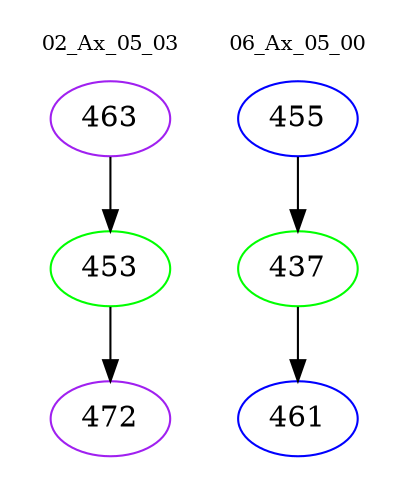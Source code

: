 digraph{
subgraph cluster_0 {
color = white
label = "02_Ax_05_03";
fontsize=10;
T0_463 [label="463", color="purple"]
T0_463 -> T0_453 [color="black"]
T0_453 [label="453", color="green"]
T0_453 -> T0_472 [color="black"]
T0_472 [label="472", color="purple"]
}
subgraph cluster_1 {
color = white
label = "06_Ax_05_00";
fontsize=10;
T1_455 [label="455", color="blue"]
T1_455 -> T1_437 [color="black"]
T1_437 [label="437", color="green"]
T1_437 -> T1_461 [color="black"]
T1_461 [label="461", color="blue"]
}
}

